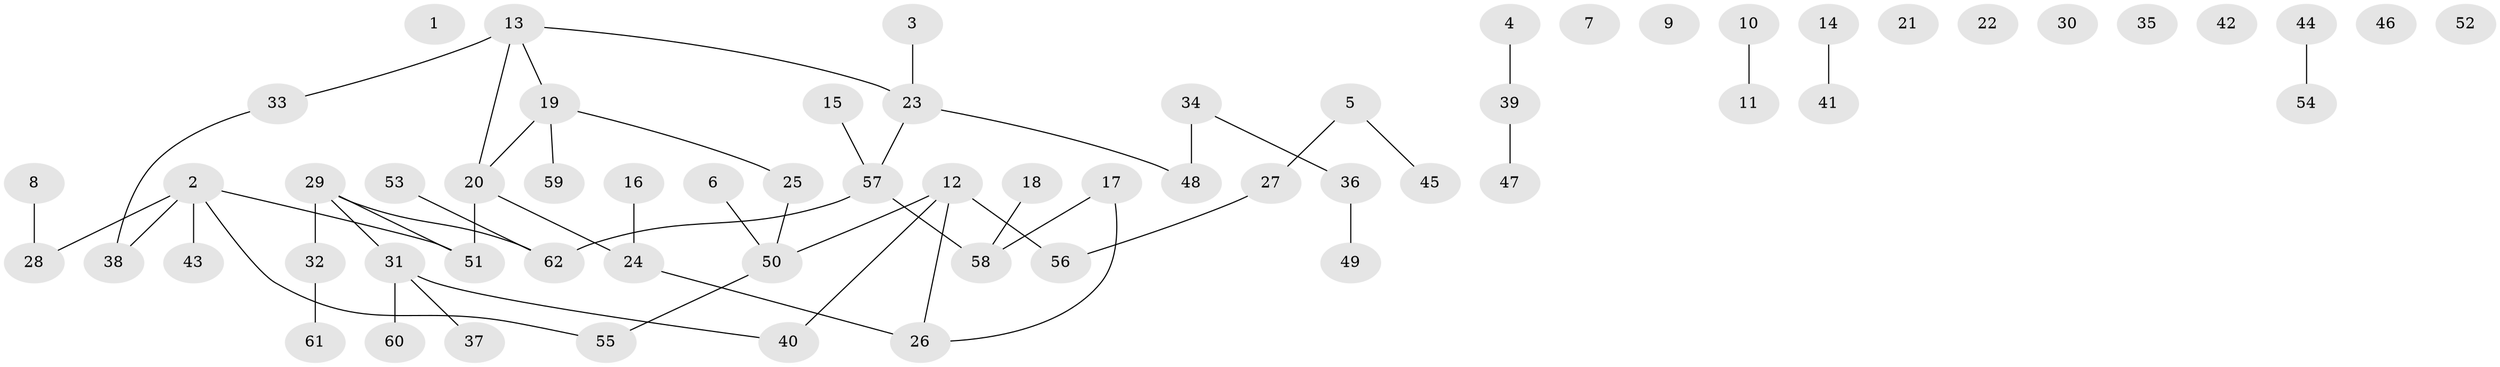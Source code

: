 // coarse degree distribution, {5: 0.07692307692307693, 3: 0.19230769230769232, 2: 0.2692307692307692, 4: 0.11538461538461539, 1: 0.34615384615384615}
// Generated by graph-tools (version 1.1) at 2025/35/03/04/25 23:35:46]
// undirected, 62 vertices, 54 edges
graph export_dot {
  node [color=gray90,style=filled];
  1;
  2;
  3;
  4;
  5;
  6;
  7;
  8;
  9;
  10;
  11;
  12;
  13;
  14;
  15;
  16;
  17;
  18;
  19;
  20;
  21;
  22;
  23;
  24;
  25;
  26;
  27;
  28;
  29;
  30;
  31;
  32;
  33;
  34;
  35;
  36;
  37;
  38;
  39;
  40;
  41;
  42;
  43;
  44;
  45;
  46;
  47;
  48;
  49;
  50;
  51;
  52;
  53;
  54;
  55;
  56;
  57;
  58;
  59;
  60;
  61;
  62;
  2 -- 28;
  2 -- 38;
  2 -- 43;
  2 -- 51;
  2 -- 55;
  3 -- 23;
  4 -- 39;
  5 -- 27;
  5 -- 45;
  6 -- 50;
  8 -- 28;
  10 -- 11;
  12 -- 26;
  12 -- 40;
  12 -- 50;
  12 -- 56;
  13 -- 19;
  13 -- 20;
  13 -- 23;
  13 -- 33;
  14 -- 41;
  15 -- 57;
  16 -- 24;
  17 -- 26;
  17 -- 58;
  18 -- 58;
  19 -- 20;
  19 -- 25;
  19 -- 59;
  20 -- 24;
  20 -- 51;
  23 -- 48;
  23 -- 57;
  24 -- 26;
  25 -- 50;
  27 -- 56;
  29 -- 31;
  29 -- 32;
  29 -- 51;
  29 -- 62;
  31 -- 37;
  31 -- 40;
  31 -- 60;
  32 -- 61;
  33 -- 38;
  34 -- 36;
  34 -- 48;
  36 -- 49;
  39 -- 47;
  44 -- 54;
  50 -- 55;
  53 -- 62;
  57 -- 58;
  57 -- 62;
}
